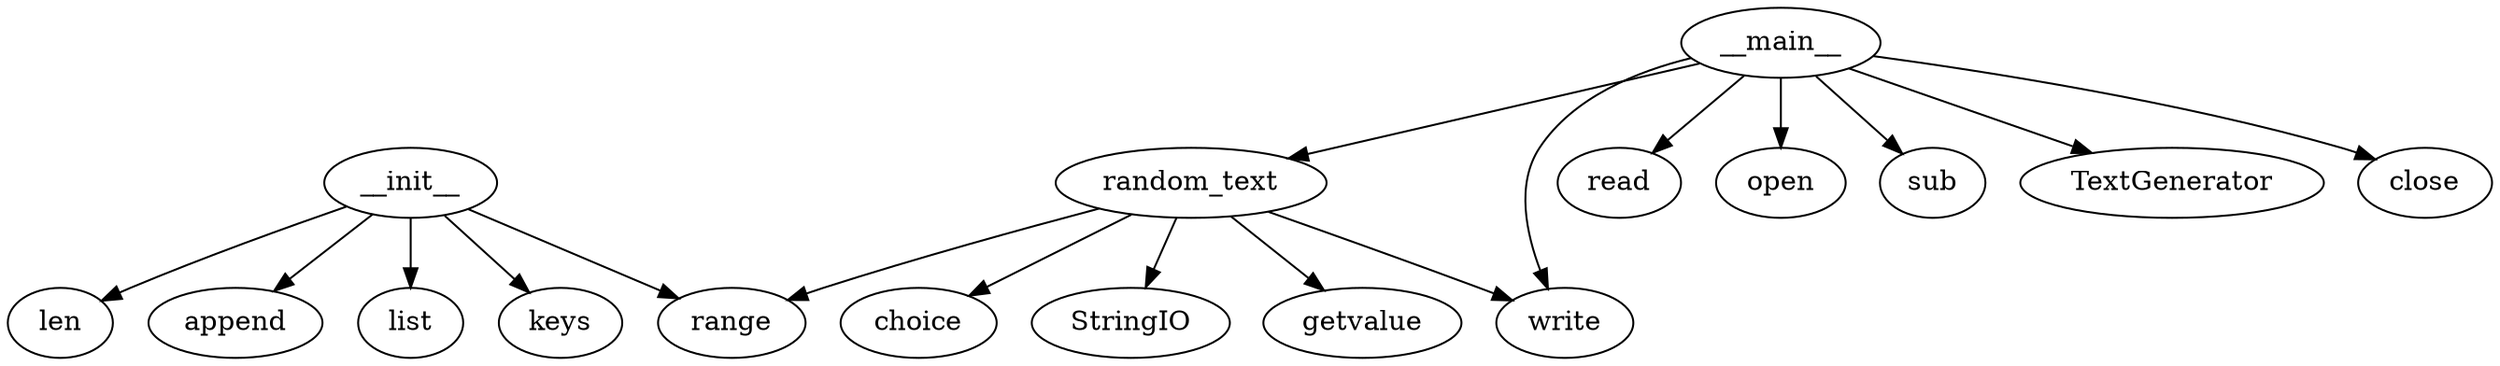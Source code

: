 strict digraph  {
__init__;
range;
len;
append;
list;
keys;
random_text;
choice;
StringIO;
write;
getvalue;
__main__;
read;
open;
sub;
TextGenerator;
close;
__init__ -> range;
__init__ -> len;
__init__ -> append;
__init__ -> list;
__init__ -> keys;
random_text -> choice;
random_text -> StringIO;
random_text -> write;
random_text -> range;
random_text -> getvalue;
__main__ -> read;
__main__ -> open;
__main__ -> sub;
__main__ -> TextGenerator;
__main__ -> random_text;
__main__ -> write;
__main__ -> close;
}
